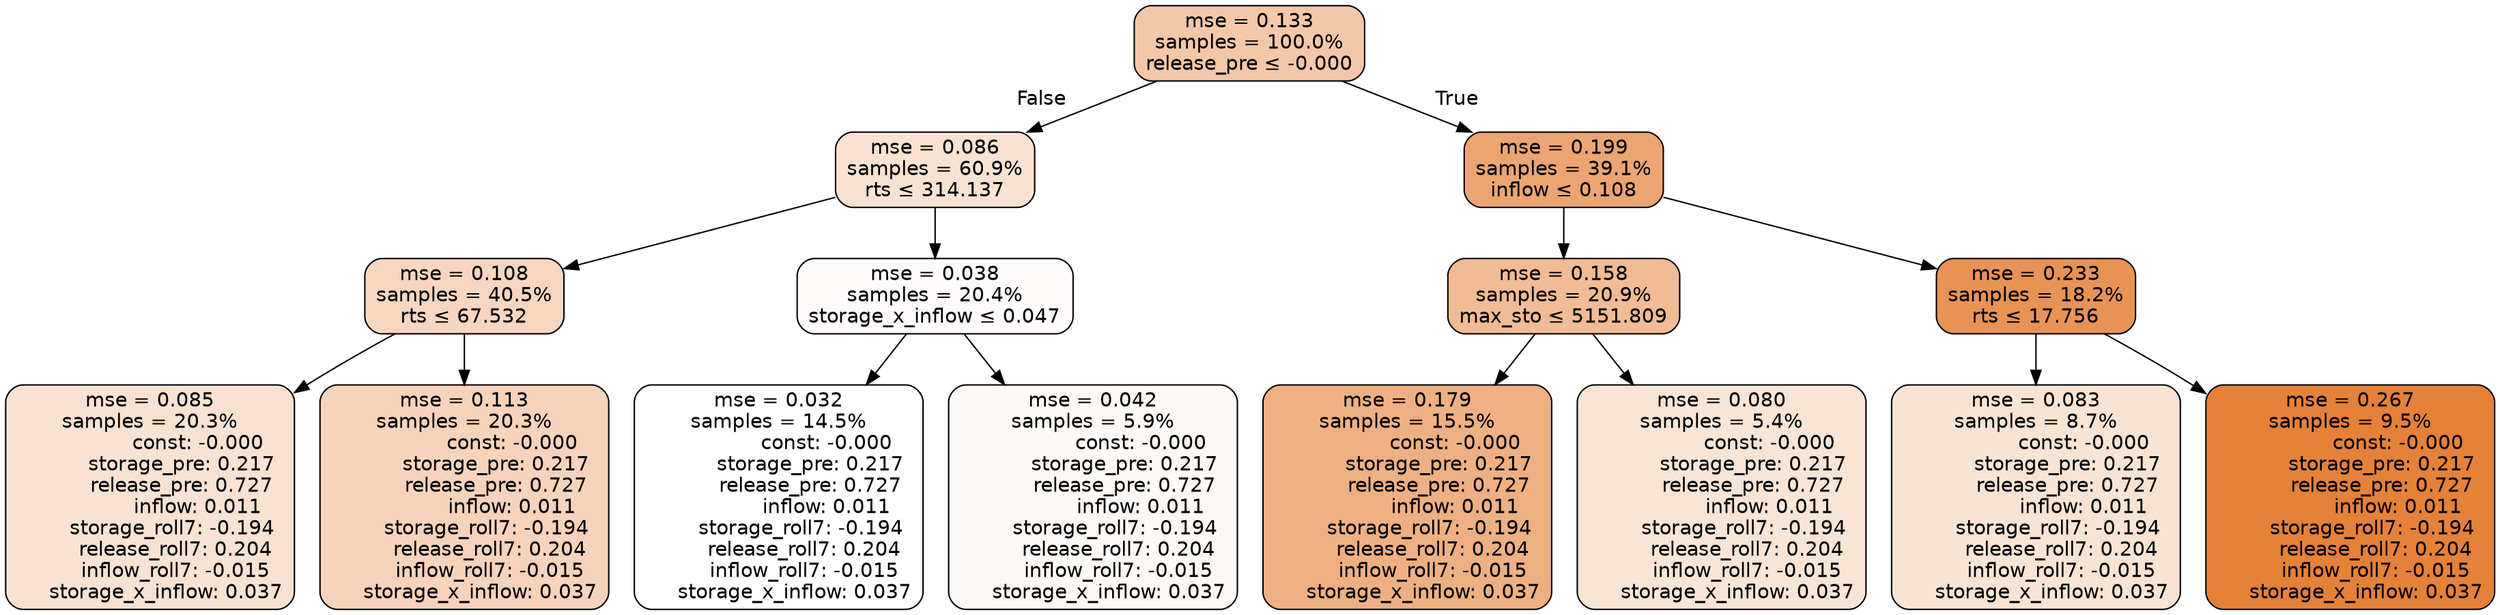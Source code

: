 digraph tree {
node [shape=rectangle, style="filled, rounded", color="black", fontname=helvetica] ;
edge [fontname=helvetica] ;
	"0" [label="mse = 0.133
samples = 100.0%
release_pre &le; -0.000", fillcolor="#f3c8a9"]
	"1" [label="mse = 0.086
samples = 60.9%
rts &le; 314.137", fillcolor="#f9e2d1"]
	"2" [label="mse = 0.108
samples = 40.5%
rts &le; 67.532", fillcolor="#f6d6bf"]
	"3" [label="mse = 0.085
samples = 20.3%
               const: -0.000
          storage_pre: 0.217
          release_pre: 0.727
               inflow: 0.011
       storage_roll7: -0.194
        release_roll7: 0.204
        inflow_roll7: -0.015
     storage_x_inflow: 0.037", fillcolor="#f9e2d2"]
	"4" [label="mse = 0.113
samples = 20.3%
               const: -0.000
          storage_pre: 0.217
          release_pre: 0.727
               inflow: 0.011
       storage_roll7: -0.194
        release_roll7: 0.204
        inflow_roll7: -0.015
     storage_x_inflow: 0.037", fillcolor="#f6d3bb"]
	"5" [label="mse = 0.038
samples = 20.4%
storage_x_inflow &le; 0.047", fillcolor="#fefbfa"]
	"6" [label="mse = 0.032
samples = 14.5%
               const: -0.000
          storage_pre: 0.217
          release_pre: 0.727
               inflow: 0.011
       storage_roll7: -0.194
        release_roll7: 0.204
        inflow_roll7: -0.015
     storage_x_inflow: 0.037", fillcolor="#ffffff"]
	"7" [label="mse = 0.042
samples = 5.9%
               const: -0.000
          storage_pre: 0.217
          release_pre: 0.727
               inflow: 0.011
       storage_roll7: -0.194
        release_roll7: 0.204
        inflow_roll7: -0.015
     storage_x_inflow: 0.037", fillcolor="#fdf9f6"]
	"8" [label="mse = 0.199
samples = 39.1%
inflow &le; 0.108", fillcolor="#eca572"]
	"9" [label="mse = 0.158
samples = 20.9%
max_sto &le; 5151.809", fillcolor="#f1bb95"]
	"10" [label="mse = 0.179
samples = 15.5%
               const: -0.000
          storage_pre: 0.217
          release_pre: 0.727
               inflow: 0.011
       storage_roll7: -0.194
        release_roll7: 0.204
        inflow_roll7: -0.015
     storage_x_inflow: 0.037", fillcolor="#eeb083"]
	"11" [label="mse = 0.080
samples = 5.4%
               const: -0.000
          storage_pre: 0.217
          release_pre: 0.727
               inflow: 0.011
       storage_roll7: -0.194
        release_roll7: 0.204
        inflow_roll7: -0.015
     storage_x_inflow: 0.037", fillcolor="#f9e5d6"]
	"12" [label="mse = 0.233
samples = 18.2%
rts &le; 17.756", fillcolor="#e89356"]
	"13" [label="mse = 0.083
samples = 8.7%
               const: -0.000
          storage_pre: 0.217
          release_pre: 0.727
               inflow: 0.011
       storage_roll7: -0.194
        release_roll7: 0.204
        inflow_roll7: -0.015
     storage_x_inflow: 0.037", fillcolor="#f9e4d4"]
	"14" [label="mse = 0.267
samples = 9.5%
               const: -0.000
          storage_pre: 0.217
          release_pre: 0.727
               inflow: 0.011
       storage_roll7: -0.194
        release_roll7: 0.204
        inflow_roll7: -0.015
     storage_x_inflow: 0.037", fillcolor="#e58139"]

	"0" -> "1" [labeldistance=2.5, labelangle=45, headlabel="False"]
	"1" -> "2"
	"2" -> "3"
	"2" -> "4"
	"1" -> "5"
	"5" -> "6"
	"5" -> "7"
	"0" -> "8" [labeldistance=2.5, labelangle=-45, headlabel="True"]
	"8" -> "9"
	"9" -> "10"
	"9" -> "11"
	"8" -> "12"
	"12" -> "13"
	"12" -> "14"
}